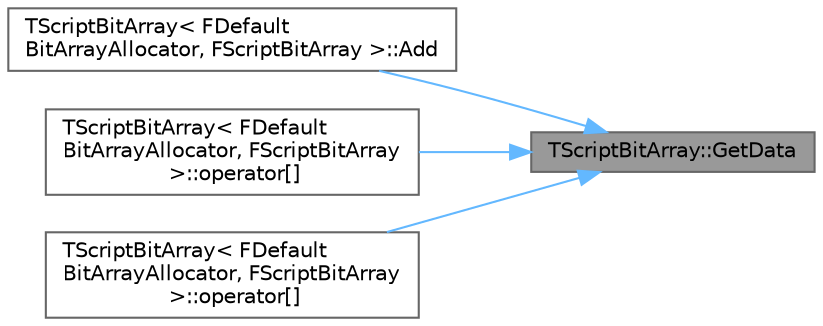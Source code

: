 digraph "TScriptBitArray::GetData"
{
 // INTERACTIVE_SVG=YES
 // LATEX_PDF_SIZE
  bgcolor="transparent";
  edge [fontname=Helvetica,fontsize=10,labelfontname=Helvetica,labelfontsize=10];
  node [fontname=Helvetica,fontsize=10,shape=box,height=0.2,width=0.4];
  rankdir="RL";
  Node1 [id="Node000001",label="TScriptBitArray::GetData",height=0.2,width=0.4,color="gray40", fillcolor="grey60", style="filled", fontcolor="black",tooltip=" "];
  Node1 -> Node2 [id="edge1_Node000001_Node000002",dir="back",color="steelblue1",style="solid",tooltip=" "];
  Node2 [id="Node000002",label="TScriptBitArray\< FDefault\lBitArrayAllocator, FScriptBitArray \>::Add",height=0.2,width=0.4,color="grey40", fillcolor="white", style="filled",URL="$dd/dcf/classTScriptBitArray.html#a4d3eee7084117d118c56e74c76f9c443",tooltip=" "];
  Node1 -> Node3 [id="edge2_Node000001_Node000003",dir="back",color="steelblue1",style="solid",tooltip=" "];
  Node3 [id="Node000003",label="TScriptBitArray\< FDefault\lBitArrayAllocator, FScriptBitArray\l \>::operator[]",height=0.2,width=0.4,color="grey40", fillcolor="white", style="filled",URL="$dd/dcf/classTScriptBitArray.html#a0b1c0a93a172482c043c8be427883685",tooltip=" "];
  Node1 -> Node4 [id="edge3_Node000001_Node000004",dir="back",color="steelblue1",style="solid",tooltip=" "];
  Node4 [id="Node000004",label="TScriptBitArray\< FDefault\lBitArrayAllocator, FScriptBitArray\l \>::operator[]",height=0.2,width=0.4,color="grey40", fillcolor="white", style="filled",URL="$dd/dcf/classTScriptBitArray.html#a80e46da540a0d690c6a28e65a44eeb82",tooltip=" "];
}
